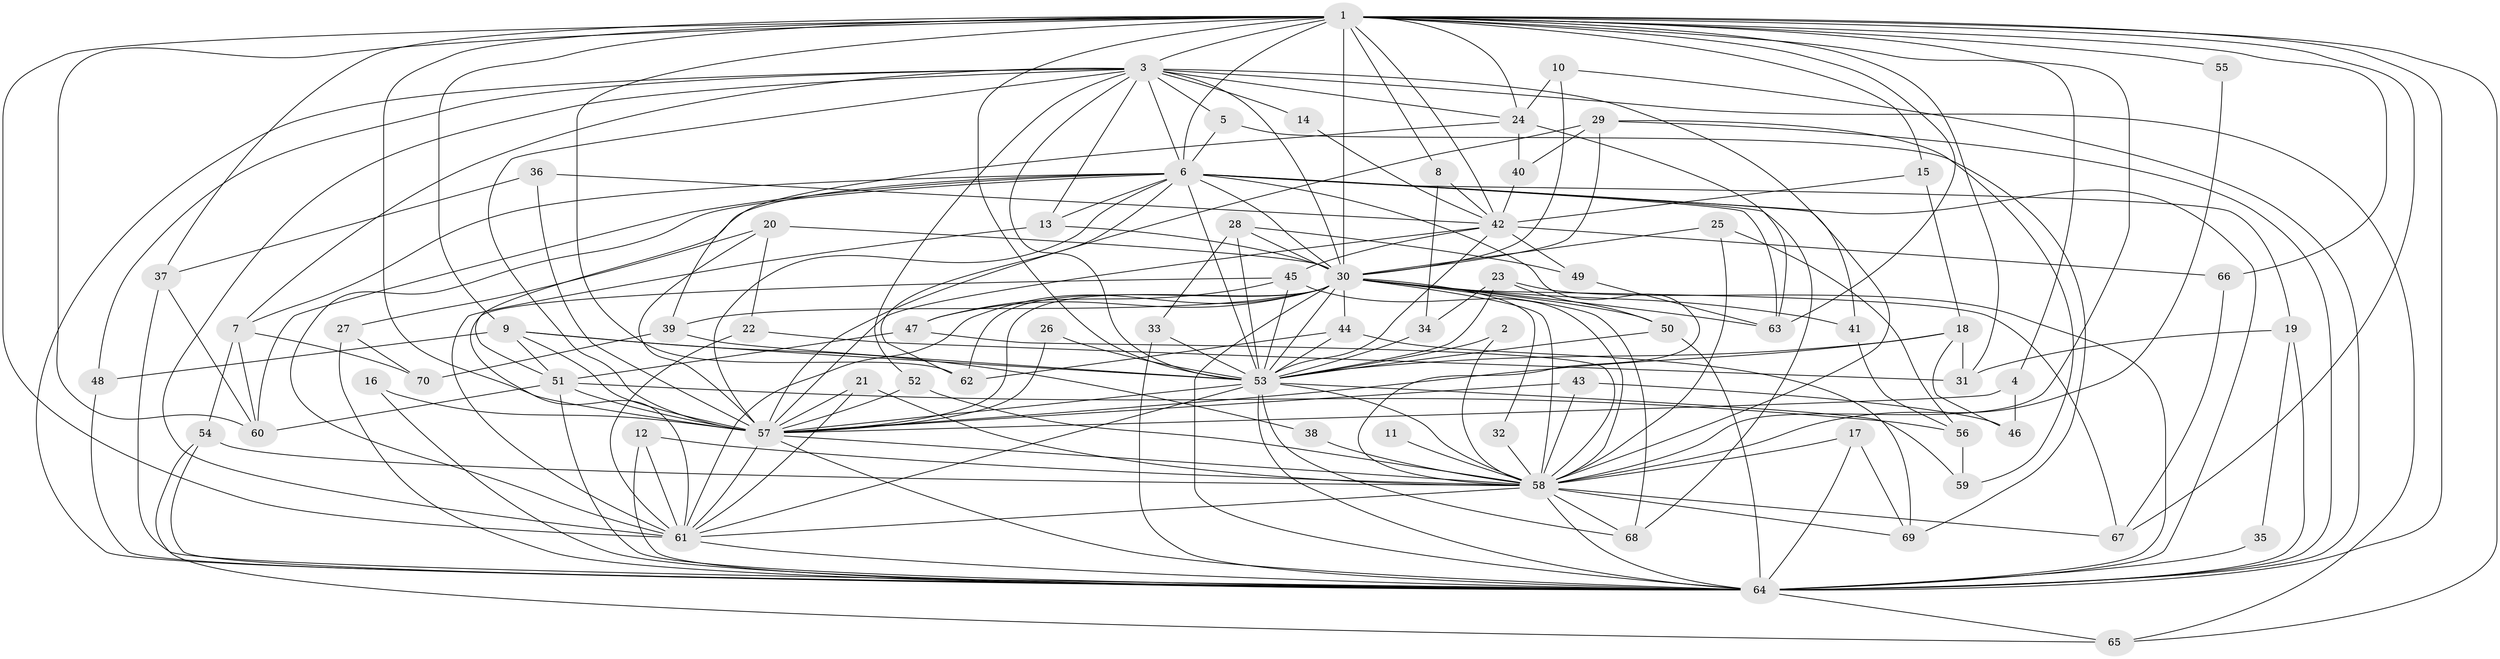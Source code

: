 // original degree distribution, {14: 0.007194244604316547, 19: 0.007194244604316547, 31: 0.007194244604316547, 29: 0.007194244604316547, 25: 0.014388489208633094, 22: 0.007194244604316547, 26: 0.007194244604316547, 30: 0.007194244604316547, 17: 0.007194244604316547, 4: 0.1223021582733813, 3: 0.20863309352517986, 2: 0.5107913669064749, 5: 0.05755395683453238, 7: 0.014388489208633094, 11: 0.007194244604316547, 6: 0.007194244604316547}
// Generated by graph-tools (version 1.1) at 2025/01/03/09/25 03:01:19]
// undirected, 70 vertices, 204 edges
graph export_dot {
graph [start="1"]
  node [color=gray90,style=filled];
  1;
  2;
  3;
  4;
  5;
  6;
  7;
  8;
  9;
  10;
  11;
  12;
  13;
  14;
  15;
  16;
  17;
  18;
  19;
  20;
  21;
  22;
  23;
  24;
  25;
  26;
  27;
  28;
  29;
  30;
  31;
  32;
  33;
  34;
  35;
  36;
  37;
  38;
  39;
  40;
  41;
  42;
  43;
  44;
  45;
  46;
  47;
  48;
  49;
  50;
  51;
  52;
  53;
  54;
  55;
  56;
  57;
  58;
  59;
  60;
  61;
  62;
  63;
  64;
  65;
  66;
  67;
  68;
  69;
  70;
  1 -- 3 [weight=3.0];
  1 -- 4 [weight=1.0];
  1 -- 6 [weight=2.0];
  1 -- 8 [weight=1.0];
  1 -- 9 [weight=1.0];
  1 -- 15 [weight=1.0];
  1 -- 24 [weight=1.0];
  1 -- 30 [weight=3.0];
  1 -- 31 [weight=1.0];
  1 -- 37 [weight=1.0];
  1 -- 42 [weight=1.0];
  1 -- 53 [weight=2.0];
  1 -- 55 [weight=1.0];
  1 -- 57 [weight=3.0];
  1 -- 58 [weight=2.0];
  1 -- 60 [weight=2.0];
  1 -- 61 [weight=3.0];
  1 -- 62 [weight=1.0];
  1 -- 63 [weight=1.0];
  1 -- 64 [weight=3.0];
  1 -- 65 [weight=1.0];
  1 -- 66 [weight=1.0];
  1 -- 67 [weight=1.0];
  2 -- 53 [weight=1.0];
  2 -- 58 [weight=1.0];
  3 -- 5 [weight=1.0];
  3 -- 6 [weight=2.0];
  3 -- 7 [weight=1.0];
  3 -- 13 [weight=1.0];
  3 -- 14 [weight=1.0];
  3 -- 24 [weight=1.0];
  3 -- 30 [weight=1.0];
  3 -- 48 [weight=1.0];
  3 -- 52 [weight=1.0];
  3 -- 53 [weight=1.0];
  3 -- 57 [weight=1.0];
  3 -- 58 [weight=1.0];
  3 -- 61 [weight=1.0];
  3 -- 64 [weight=1.0];
  3 -- 65 [weight=1.0];
  4 -- 46 [weight=1.0];
  4 -- 57 [weight=1.0];
  5 -- 6 [weight=1.0];
  5 -- 69 [weight=1.0];
  6 -- 7 [weight=1.0];
  6 -- 13 [weight=1.0];
  6 -- 19 [weight=1.0];
  6 -- 30 [weight=1.0];
  6 -- 41 [weight=1.0];
  6 -- 51 [weight=1.0];
  6 -- 53 [weight=2.0];
  6 -- 57 [weight=1.0];
  6 -- 58 [weight=2.0];
  6 -- 60 [weight=1.0];
  6 -- 61 [weight=1.0];
  6 -- 62 [weight=1.0];
  6 -- 63 [weight=1.0];
  6 -- 64 [weight=2.0];
  6 -- 68 [weight=1.0];
  7 -- 54 [weight=1.0];
  7 -- 60 [weight=1.0];
  7 -- 70 [weight=1.0];
  8 -- 34 [weight=1.0];
  8 -- 42 [weight=1.0];
  9 -- 38 [weight=1.0];
  9 -- 48 [weight=2.0];
  9 -- 51 [weight=1.0];
  9 -- 53 [weight=1.0];
  9 -- 57 [weight=1.0];
  10 -- 24 [weight=1.0];
  10 -- 30 [weight=1.0];
  10 -- 64 [weight=1.0];
  11 -- 58 [weight=1.0];
  12 -- 58 [weight=1.0];
  12 -- 61 [weight=1.0];
  12 -- 64 [weight=1.0];
  13 -- 30 [weight=1.0];
  13 -- 61 [weight=1.0];
  14 -- 42 [weight=1.0];
  15 -- 18 [weight=1.0];
  15 -- 42 [weight=1.0];
  16 -- 57 [weight=1.0];
  16 -- 64 [weight=1.0];
  17 -- 58 [weight=1.0];
  17 -- 64 [weight=1.0];
  17 -- 69 [weight=1.0];
  18 -- 31 [weight=1.0];
  18 -- 46 [weight=1.0];
  18 -- 53 [weight=1.0];
  18 -- 57 [weight=1.0];
  19 -- 31 [weight=1.0];
  19 -- 35 [weight=1.0];
  19 -- 64 [weight=1.0];
  20 -- 22 [weight=1.0];
  20 -- 27 [weight=1.0];
  20 -- 30 [weight=1.0];
  20 -- 57 [weight=2.0];
  21 -- 57 [weight=1.0];
  21 -- 58 [weight=1.0];
  21 -- 61 [weight=1.0];
  22 -- 31 [weight=1.0];
  22 -- 61 [weight=1.0];
  23 -- 34 [weight=1.0];
  23 -- 50 [weight=1.0];
  23 -- 53 [weight=1.0];
  23 -- 64 [weight=1.0];
  24 -- 39 [weight=1.0];
  24 -- 40 [weight=1.0];
  24 -- 63 [weight=1.0];
  25 -- 30 [weight=1.0];
  25 -- 56 [weight=1.0];
  25 -- 58 [weight=1.0];
  26 -- 53 [weight=1.0];
  26 -- 57 [weight=1.0];
  27 -- 64 [weight=1.0];
  27 -- 70 [weight=1.0];
  28 -- 30 [weight=2.0];
  28 -- 33 [weight=1.0];
  28 -- 49 [weight=1.0];
  28 -- 53 [weight=1.0];
  29 -- 30 [weight=1.0];
  29 -- 40 [weight=1.0];
  29 -- 57 [weight=1.0];
  29 -- 59 [weight=1.0];
  29 -- 64 [weight=1.0];
  30 -- 32 [weight=1.0];
  30 -- 39 [weight=1.0];
  30 -- 41 [weight=1.0];
  30 -- 44 [weight=1.0];
  30 -- 47 [weight=1.0];
  30 -- 50 [weight=1.0];
  30 -- 53 [weight=2.0];
  30 -- 57 [weight=1.0];
  30 -- 58 [weight=2.0];
  30 -- 61 [weight=2.0];
  30 -- 62 [weight=1.0];
  30 -- 63 [weight=2.0];
  30 -- 64 [weight=1.0];
  30 -- 67 [weight=1.0];
  30 -- 68 [weight=1.0];
  32 -- 58 [weight=1.0];
  33 -- 53 [weight=1.0];
  33 -- 64 [weight=1.0];
  34 -- 53 [weight=1.0];
  35 -- 64 [weight=2.0];
  36 -- 37 [weight=1.0];
  36 -- 42 [weight=1.0];
  36 -- 57 [weight=1.0];
  37 -- 60 [weight=1.0];
  37 -- 64 [weight=1.0];
  38 -- 58 [weight=1.0];
  39 -- 53 [weight=1.0];
  39 -- 70 [weight=1.0];
  40 -- 42 [weight=1.0];
  41 -- 56 [weight=1.0];
  42 -- 45 [weight=1.0];
  42 -- 49 [weight=1.0];
  42 -- 53 [weight=1.0];
  42 -- 57 [weight=1.0];
  42 -- 66 [weight=1.0];
  43 -- 46 [weight=1.0];
  43 -- 57 [weight=1.0];
  43 -- 58 [weight=1.0];
  44 -- 53 [weight=1.0];
  44 -- 62 [weight=1.0];
  44 -- 69 [weight=1.0];
  45 -- 47 [weight=1.0];
  45 -- 53 [weight=1.0];
  45 -- 58 [weight=1.0];
  45 -- 61 [weight=1.0];
  47 -- 51 [weight=1.0];
  47 -- 58 [weight=1.0];
  48 -- 64 [weight=1.0];
  49 -- 63 [weight=1.0];
  50 -- 53 [weight=1.0];
  50 -- 64 [weight=2.0];
  51 -- 56 [weight=1.0];
  51 -- 57 [weight=1.0];
  51 -- 60 [weight=1.0];
  51 -- 64 [weight=1.0];
  52 -- 57 [weight=1.0];
  52 -- 58 [weight=2.0];
  53 -- 57 [weight=1.0];
  53 -- 58 [weight=1.0];
  53 -- 59 [weight=1.0];
  53 -- 61 [weight=1.0];
  53 -- 64 [weight=1.0];
  53 -- 68 [weight=1.0];
  54 -- 58 [weight=1.0];
  54 -- 64 [weight=1.0];
  54 -- 65 [weight=1.0];
  55 -- 58 [weight=1.0];
  56 -- 59 [weight=1.0];
  57 -- 58 [weight=1.0];
  57 -- 61 [weight=2.0];
  57 -- 64 [weight=1.0];
  58 -- 61 [weight=1.0];
  58 -- 64 [weight=1.0];
  58 -- 67 [weight=1.0];
  58 -- 68 [weight=1.0];
  58 -- 69 [weight=1.0];
  61 -- 64 [weight=1.0];
  64 -- 65 [weight=1.0];
  66 -- 67 [weight=1.0];
}
